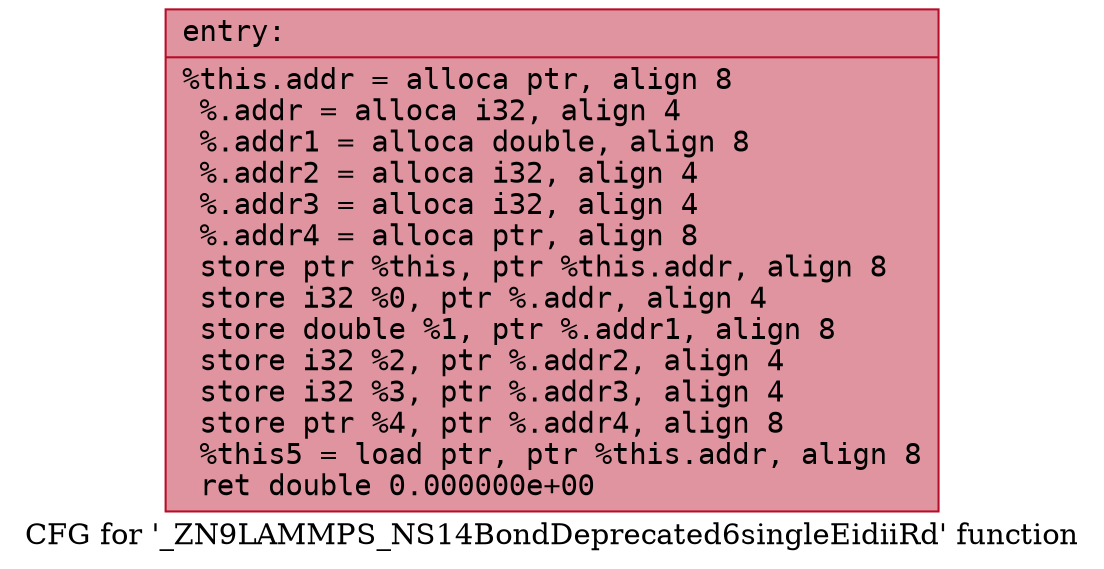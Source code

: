 digraph "CFG for '_ZN9LAMMPS_NS14BondDeprecated6singleEidiiRd' function" {
	label="CFG for '_ZN9LAMMPS_NS14BondDeprecated6singleEidiiRd' function";

	Node0x55ae99f54e00 [shape=record,color="#b70d28ff", style=filled, fillcolor="#b70d2870" fontname="Courier",label="{entry:\l|  %this.addr = alloca ptr, align 8\l  %.addr = alloca i32, align 4\l  %.addr1 = alloca double, align 8\l  %.addr2 = alloca i32, align 4\l  %.addr3 = alloca i32, align 4\l  %.addr4 = alloca ptr, align 8\l  store ptr %this, ptr %this.addr, align 8\l  store i32 %0, ptr %.addr, align 4\l  store double %1, ptr %.addr1, align 8\l  store i32 %2, ptr %.addr2, align 4\l  store i32 %3, ptr %.addr3, align 4\l  store ptr %4, ptr %.addr4, align 8\l  %this5 = load ptr, ptr %this.addr, align 8\l  ret double 0.000000e+00\l}"];
}
